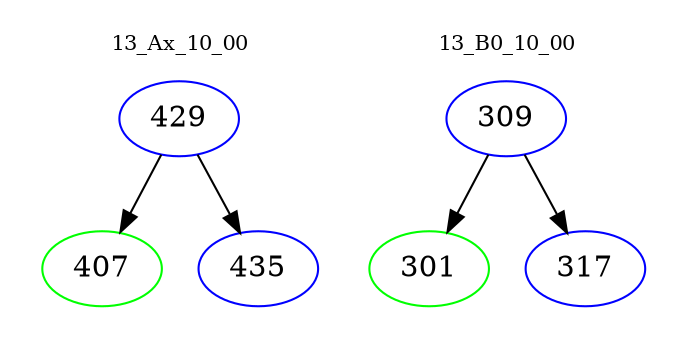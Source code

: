digraph{
subgraph cluster_0 {
color = white
label = "13_Ax_10_00";
fontsize=10;
T0_429 [label="429", color="blue"]
T0_429 -> T0_407 [color="black"]
T0_407 [label="407", color="green"]
T0_429 -> T0_435 [color="black"]
T0_435 [label="435", color="blue"]
}
subgraph cluster_1 {
color = white
label = "13_B0_10_00";
fontsize=10;
T1_309 [label="309", color="blue"]
T1_309 -> T1_301 [color="black"]
T1_301 [label="301", color="green"]
T1_309 -> T1_317 [color="black"]
T1_317 [label="317", color="blue"]
}
}
